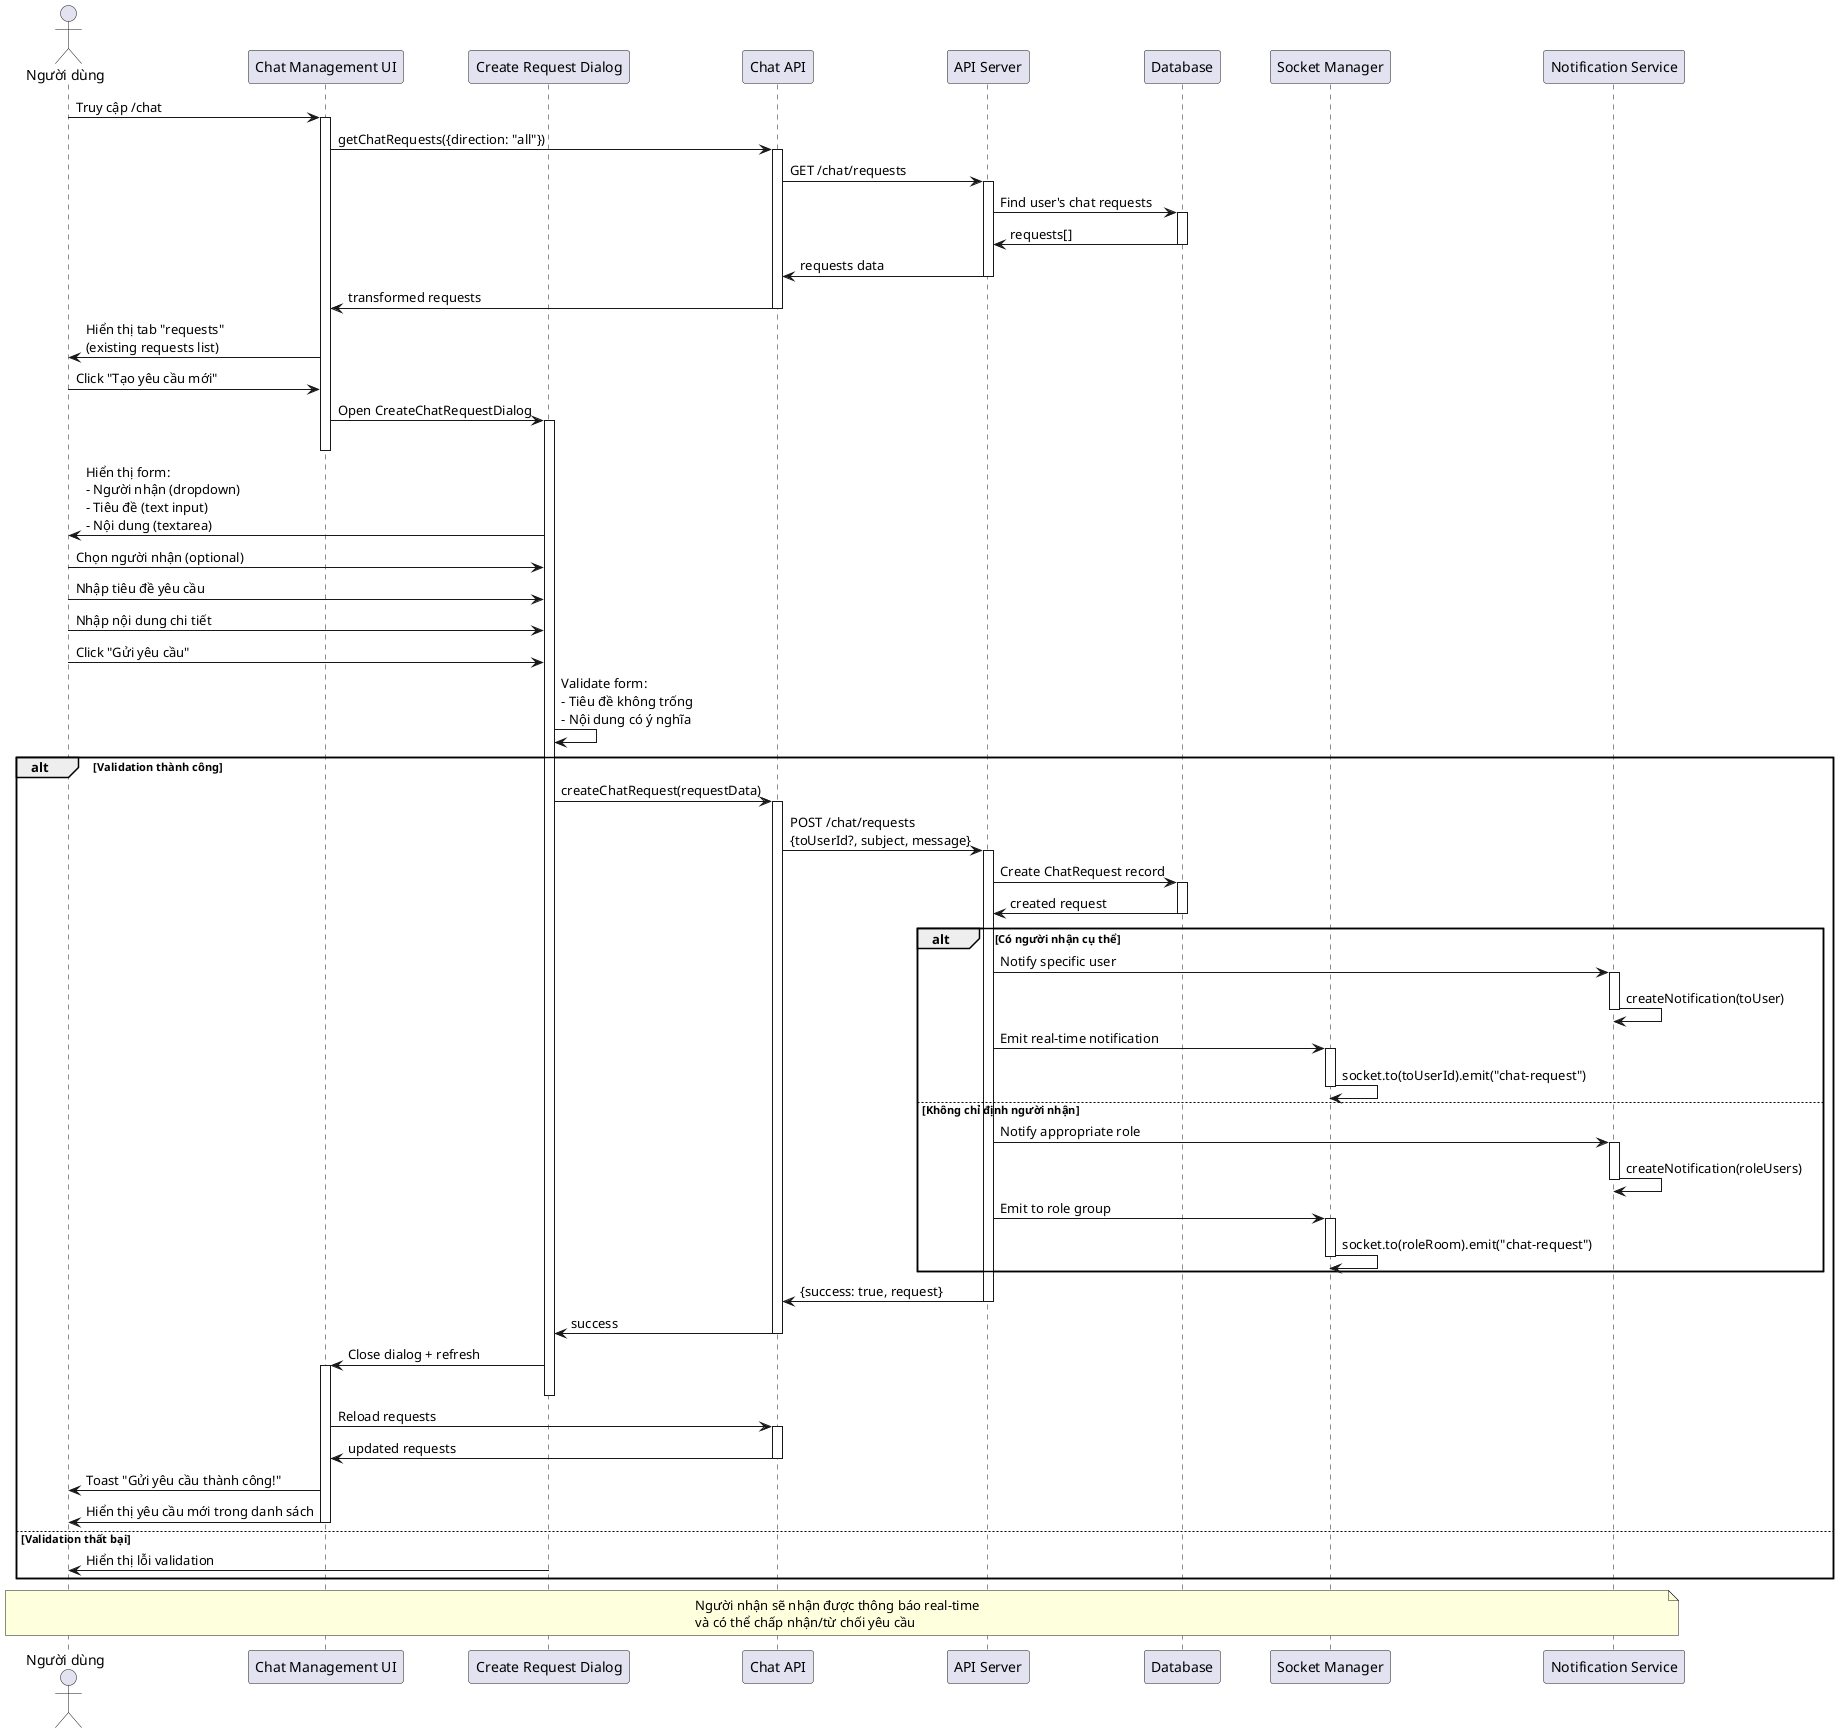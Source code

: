 @startuml Sequence - Tạo yêu cầu chat hỗ trợ

skinparam participantPadding 20
skinparam boxPadding 10

actor "Người dùng" as User
participant "Chat Management UI" as ChatUI
participant "Create Request Dialog" as CreateDialog
participant "Chat API" as ChatAPI
participant "API Server" as API
participant "Database" as DB
participant "Socket Manager" as SocketMgr
participant "Notification Service" as NotifSvc

User -> ChatUI: Truy cập /chat
activate ChatUI

ChatUI -> ChatAPI: getChatRequests({direction: "all"})
activate ChatAPI

ChatAPI -> API: GET /chat/requests
activate API

API -> DB: Find user's chat requests
activate DB
DB -> API: requests[]
deactivate DB

API -> ChatAPI: requests data
deactivate API

ChatAPI -> ChatUI: transformed requests
deactivate ChatAPI

ChatUI -> User: Hiển thị tab "requests"\n(existing requests list)

User -> ChatUI: Click "Tạo yêu cầu mới"

ChatUI -> CreateDialog: Open CreateChatRequestDialog
activate CreateDialog
deactivate ChatUI

CreateDialog -> User: Hiển thị form:\n- Người nhận (dropdown)\n- Tiêu đề (text input)\n- Nội dung (textarea)

User -> CreateDialog: Chọn người nhận (optional)
User -> CreateDialog: Nhập tiêu đề yêu cầu
User -> CreateDialog: Nhập nội dung chi tiết
User -> CreateDialog: Click "Gửi yêu cầu"

CreateDialog -> CreateDialog: Validate form:\n- Tiêu đề không trống\n- Nội dung có ý nghĩa

alt Validation thành công
    CreateDialog -> ChatAPI: createChatRequest(requestData)
    activate ChatAPI
    
    ChatAPI -> API: POST /chat/requests\n{toUserId?, subject, message}
    activate API
    
    API -> DB: Create ChatRequest record
    activate DB
    DB -> API: created request
    deactivate DB
    
    alt Có người nhận cụ thể
        API -> NotifSvc: Notify specific user
        activate NotifSvc
        NotifSvc -> NotifSvc: createNotification(toUser)
        deactivate NotifSvc
        
        API -> SocketMgr: Emit real-time notification
        activate SocketMgr
        SocketMgr -> SocketMgr: socket.to(toUserId).emit("chat-request")
        deactivate SocketMgr
        
    else Không chỉ định người nhận
        API -> NotifSvc: Notify appropriate role
        activate NotifSvc
        NotifSvc -> NotifSvc: createNotification(roleUsers)
        deactivate NotifSvc
        
        API -> SocketMgr: Emit to role group
        activate SocketMgr
        SocketMgr -> SocketMgr: socket.to(roleRoom).emit("chat-request")
        deactivate SocketMgr
    end
    
    API -> ChatAPI: {success: true, request}
    deactivate API
    
    ChatAPI -> CreateDialog: success
    deactivate ChatAPI
    
    CreateDialog -> ChatUI: Close dialog + refresh
    activate ChatUI
    deactivate CreateDialog
    
    ChatUI -> ChatAPI: Reload requests
    activate ChatAPI
    ChatAPI -> ChatUI: updated requests
    deactivate ChatAPI
    
    ChatUI -> User: Toast "Gửi yêu cầu thành công!"
    ChatUI -> User: Hiển thị yêu cầu mới trong danh sách
    deactivate ChatUI
    
else Validation thất bại
    CreateDialog -> User: Hiển thị lỗi validation
    deactivate CreateDialog
end

note over User, NotifSvc
Người nhận sẽ nhận được thông báo real-time
và có thể chấp nhận/từ chối yêu cầu
end note

@enduml